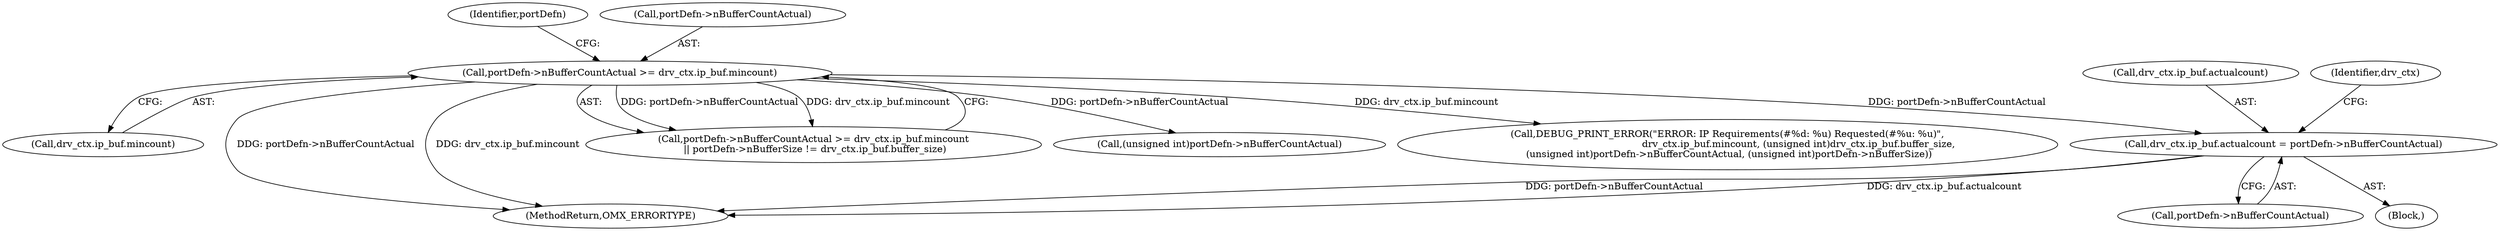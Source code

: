 digraph "0_Android_560ccdb509a7b86186fac0fce1b25bd9a3e6a6e8_2@pointer" {
"1001242" [label="(Call,drv_ctx.ip_buf.actualcount = portDefn->nBufferCountActual)"];
"1001213" [label="(Call,portDefn->nBufferCountActual >= drv_ctx.ip_buf.mincount)"];
"1001224" [label="(Identifier,portDefn)"];
"1001296" [label="(Call,(unsigned int)portDefn->nBufferCountActual)"];
"1001282" [label="(Call,DEBUG_PRINT_ERROR(\"ERROR: IP Requirements(#%d: %u) Requested(#%u: %u)\",\n                                               drv_ctx.ip_buf.mincount, (unsigned int)drv_ctx.ip_buf.buffer_size,\n (unsigned int)portDefn->nBufferCountActual, (unsigned int)portDefn->nBufferSize))"];
"1001217" [label="(Call,drv_ctx.ip_buf.mincount)"];
"1001231" [label="(Block,)"];
"1001242" [label="(Call,drv_ctx.ip_buf.actualcount = portDefn->nBufferCountActual)"];
"1001243" [label="(Call,drv_ctx.ip_buf.actualcount)"];
"1003102" [label="(MethodReturn,OMX_ERRORTYPE)"];
"1001248" [label="(Call,portDefn->nBufferCountActual)"];
"1001213" [label="(Call,portDefn->nBufferCountActual >= drv_ctx.ip_buf.mincount)"];
"1001214" [label="(Call,portDefn->nBufferCountActual)"];
"1001212" [label="(Call,portDefn->nBufferCountActual >= drv_ctx.ip_buf.mincount\n || portDefn->nBufferSize != drv_ctx.ip_buf.buffer_size)"];
"1001254" [label="(Identifier,drv_ctx)"];
"1001242" -> "1001231"  [label="AST: "];
"1001242" -> "1001248"  [label="CFG: "];
"1001243" -> "1001242"  [label="AST: "];
"1001248" -> "1001242"  [label="AST: "];
"1001254" -> "1001242"  [label="CFG: "];
"1001242" -> "1003102"  [label="DDG: drv_ctx.ip_buf.actualcount"];
"1001242" -> "1003102"  [label="DDG: portDefn->nBufferCountActual"];
"1001213" -> "1001242"  [label="DDG: portDefn->nBufferCountActual"];
"1001213" -> "1001212"  [label="AST: "];
"1001213" -> "1001217"  [label="CFG: "];
"1001214" -> "1001213"  [label="AST: "];
"1001217" -> "1001213"  [label="AST: "];
"1001224" -> "1001213"  [label="CFG: "];
"1001212" -> "1001213"  [label="CFG: "];
"1001213" -> "1003102"  [label="DDG: portDefn->nBufferCountActual"];
"1001213" -> "1003102"  [label="DDG: drv_ctx.ip_buf.mincount"];
"1001213" -> "1001212"  [label="DDG: portDefn->nBufferCountActual"];
"1001213" -> "1001212"  [label="DDG: drv_ctx.ip_buf.mincount"];
"1001213" -> "1001282"  [label="DDG: drv_ctx.ip_buf.mincount"];
"1001213" -> "1001296"  [label="DDG: portDefn->nBufferCountActual"];
}
